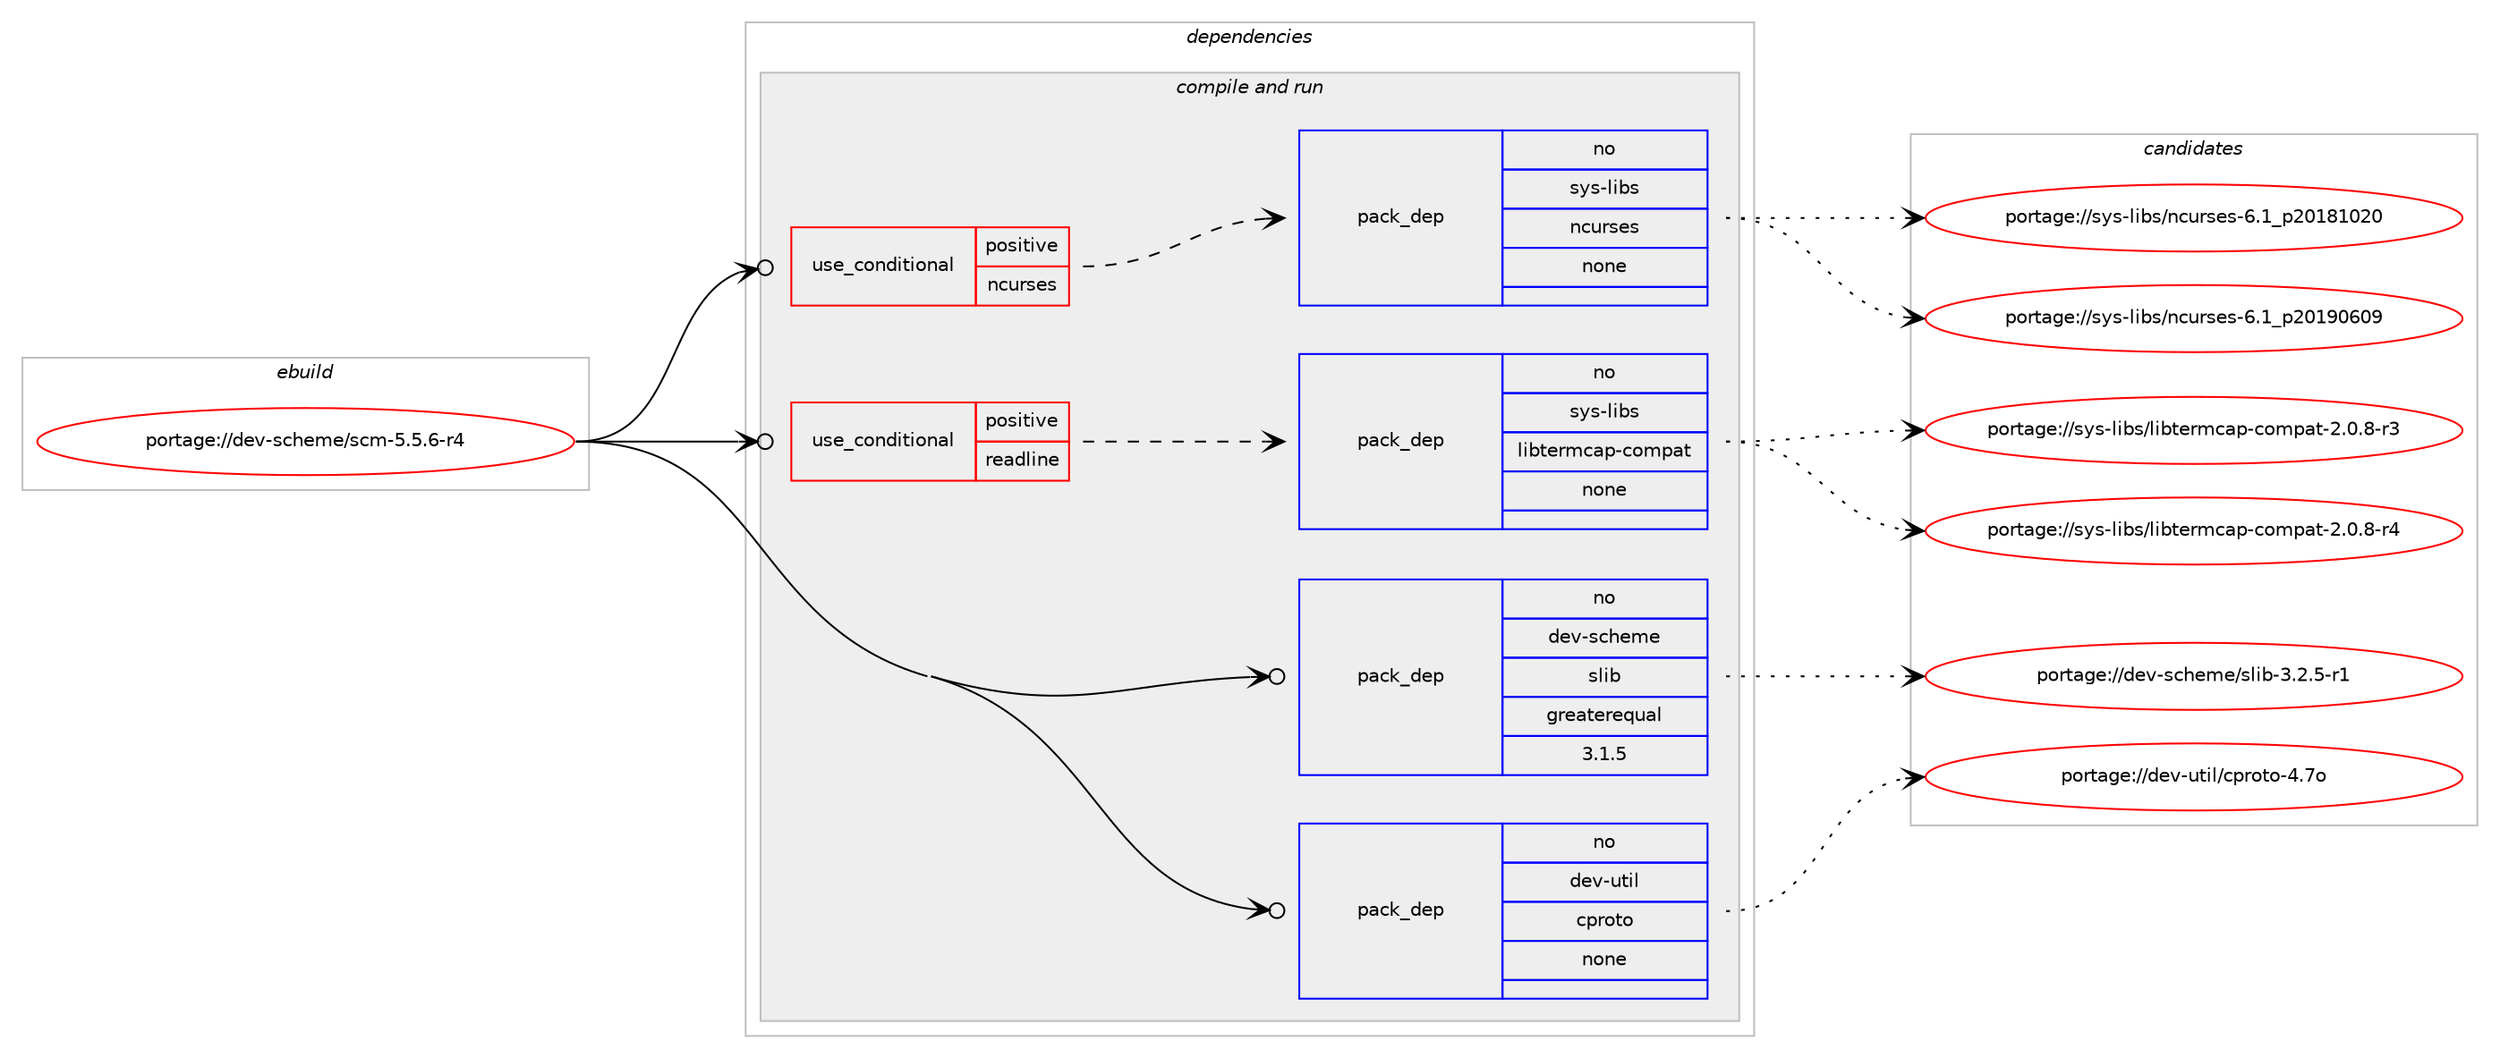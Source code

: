 digraph prolog {

# *************
# Graph options
# *************

newrank=true;
concentrate=true;
compound=true;
graph [rankdir=LR,fontname=Helvetica,fontsize=10,ranksep=1.5];#, ranksep=2.5, nodesep=0.2];
edge  [arrowhead=vee];
node  [fontname=Helvetica,fontsize=10];

# **********
# The ebuild
# **********

subgraph cluster_leftcol {
color=gray;
rank=same;
label=<<i>ebuild</i>>;
id [label="portage://dev-scheme/scm-5.5.6-r4", color=red, width=4, href="../dev-scheme/scm-5.5.6-r4.svg"];
}

# ****************
# The dependencies
# ****************

subgraph cluster_midcol {
color=gray;
label=<<i>dependencies</i>>;
subgraph cluster_compile {
fillcolor="#eeeeee";
style=filled;
label=<<i>compile</i>>;
}
subgraph cluster_compileandrun {
fillcolor="#eeeeee";
style=filled;
label=<<i>compile and run</i>>;
subgraph cond70147 {
dependency257141 [label=<<TABLE BORDER="0" CELLBORDER="1" CELLSPACING="0" CELLPADDING="4"><TR><TD ROWSPAN="3" CELLPADDING="10">use_conditional</TD></TR><TR><TD>positive</TD></TR><TR><TD>ncurses</TD></TR></TABLE>>, shape=none, color=red];
subgraph pack183416 {
dependency257142 [label=<<TABLE BORDER="0" CELLBORDER="1" CELLSPACING="0" CELLPADDING="4" WIDTH="220"><TR><TD ROWSPAN="6" CELLPADDING="30">pack_dep</TD></TR><TR><TD WIDTH="110">no</TD></TR><TR><TD>sys-libs</TD></TR><TR><TD>ncurses</TD></TR><TR><TD>none</TD></TR><TR><TD></TD></TR></TABLE>>, shape=none, color=blue];
}
dependency257141:e -> dependency257142:w [weight=20,style="dashed",arrowhead="vee"];
}
id:e -> dependency257141:w [weight=20,style="solid",arrowhead="odotvee"];
subgraph cond70148 {
dependency257143 [label=<<TABLE BORDER="0" CELLBORDER="1" CELLSPACING="0" CELLPADDING="4"><TR><TD ROWSPAN="3" CELLPADDING="10">use_conditional</TD></TR><TR><TD>positive</TD></TR><TR><TD>readline</TD></TR></TABLE>>, shape=none, color=red];
subgraph pack183417 {
dependency257144 [label=<<TABLE BORDER="0" CELLBORDER="1" CELLSPACING="0" CELLPADDING="4" WIDTH="220"><TR><TD ROWSPAN="6" CELLPADDING="30">pack_dep</TD></TR><TR><TD WIDTH="110">no</TD></TR><TR><TD>sys-libs</TD></TR><TR><TD>libtermcap-compat</TD></TR><TR><TD>none</TD></TR><TR><TD></TD></TR></TABLE>>, shape=none, color=blue];
}
dependency257143:e -> dependency257144:w [weight=20,style="dashed",arrowhead="vee"];
}
id:e -> dependency257143:w [weight=20,style="solid",arrowhead="odotvee"];
subgraph pack183418 {
dependency257145 [label=<<TABLE BORDER="0" CELLBORDER="1" CELLSPACING="0" CELLPADDING="4" WIDTH="220"><TR><TD ROWSPAN="6" CELLPADDING="30">pack_dep</TD></TR><TR><TD WIDTH="110">no</TD></TR><TR><TD>dev-scheme</TD></TR><TR><TD>slib</TD></TR><TR><TD>greaterequal</TD></TR><TR><TD>3.1.5</TD></TR></TABLE>>, shape=none, color=blue];
}
id:e -> dependency257145:w [weight=20,style="solid",arrowhead="odotvee"];
subgraph pack183419 {
dependency257146 [label=<<TABLE BORDER="0" CELLBORDER="1" CELLSPACING="0" CELLPADDING="4" WIDTH="220"><TR><TD ROWSPAN="6" CELLPADDING="30">pack_dep</TD></TR><TR><TD WIDTH="110">no</TD></TR><TR><TD>dev-util</TD></TR><TR><TD>cproto</TD></TR><TR><TD>none</TD></TR><TR><TD></TD></TR></TABLE>>, shape=none, color=blue];
}
id:e -> dependency257146:w [weight=20,style="solid",arrowhead="odotvee"];
}
subgraph cluster_run {
fillcolor="#eeeeee";
style=filled;
label=<<i>run</i>>;
}
}

# **************
# The candidates
# **************

subgraph cluster_choices {
rank=same;
color=gray;
label=<<i>candidates</i>>;

subgraph choice183416 {
color=black;
nodesep=1;
choiceportage1151211154510810598115471109911711411510111545544649951125048495649485048 [label="portage://sys-libs/ncurses-6.1_p20181020", color=red, width=4,href="../sys-libs/ncurses-6.1_p20181020.svg"];
choiceportage1151211154510810598115471109911711411510111545544649951125048495748544857 [label="portage://sys-libs/ncurses-6.1_p20190609", color=red, width=4,href="../sys-libs/ncurses-6.1_p20190609.svg"];
dependency257142:e -> choiceportage1151211154510810598115471109911711411510111545544649951125048495649485048:w [style=dotted,weight="100"];
dependency257142:e -> choiceportage1151211154510810598115471109911711411510111545544649951125048495748544857:w [style=dotted,weight="100"];
}
subgraph choice183417 {
color=black;
nodesep=1;
choiceportage1151211154510810598115471081059811610111410999971124599111109112971164550464846564511451 [label="portage://sys-libs/libtermcap-compat-2.0.8-r3", color=red, width=4,href="../sys-libs/libtermcap-compat-2.0.8-r3.svg"];
choiceportage1151211154510810598115471081059811610111410999971124599111109112971164550464846564511452 [label="portage://sys-libs/libtermcap-compat-2.0.8-r4", color=red, width=4,href="../sys-libs/libtermcap-compat-2.0.8-r4.svg"];
dependency257144:e -> choiceportage1151211154510810598115471081059811610111410999971124599111109112971164550464846564511451:w [style=dotted,weight="100"];
dependency257144:e -> choiceportage1151211154510810598115471081059811610111410999971124599111109112971164550464846564511452:w [style=dotted,weight="100"];
}
subgraph choice183418 {
color=black;
nodesep=1;
choiceportage100101118451159910410110910147115108105984551465046534511449 [label="portage://dev-scheme/slib-3.2.5-r1", color=red, width=4,href="../dev-scheme/slib-3.2.5-r1.svg"];
dependency257145:e -> choiceportage100101118451159910410110910147115108105984551465046534511449:w [style=dotted,weight="100"];
}
subgraph choice183419 {
color=black;
nodesep=1;
choiceportage10010111845117116105108479911211411111611145524655111 [label="portage://dev-util/cproto-4.7o", color=red, width=4,href="../dev-util/cproto-4.7o.svg"];
dependency257146:e -> choiceportage10010111845117116105108479911211411111611145524655111:w [style=dotted,weight="100"];
}
}

}
